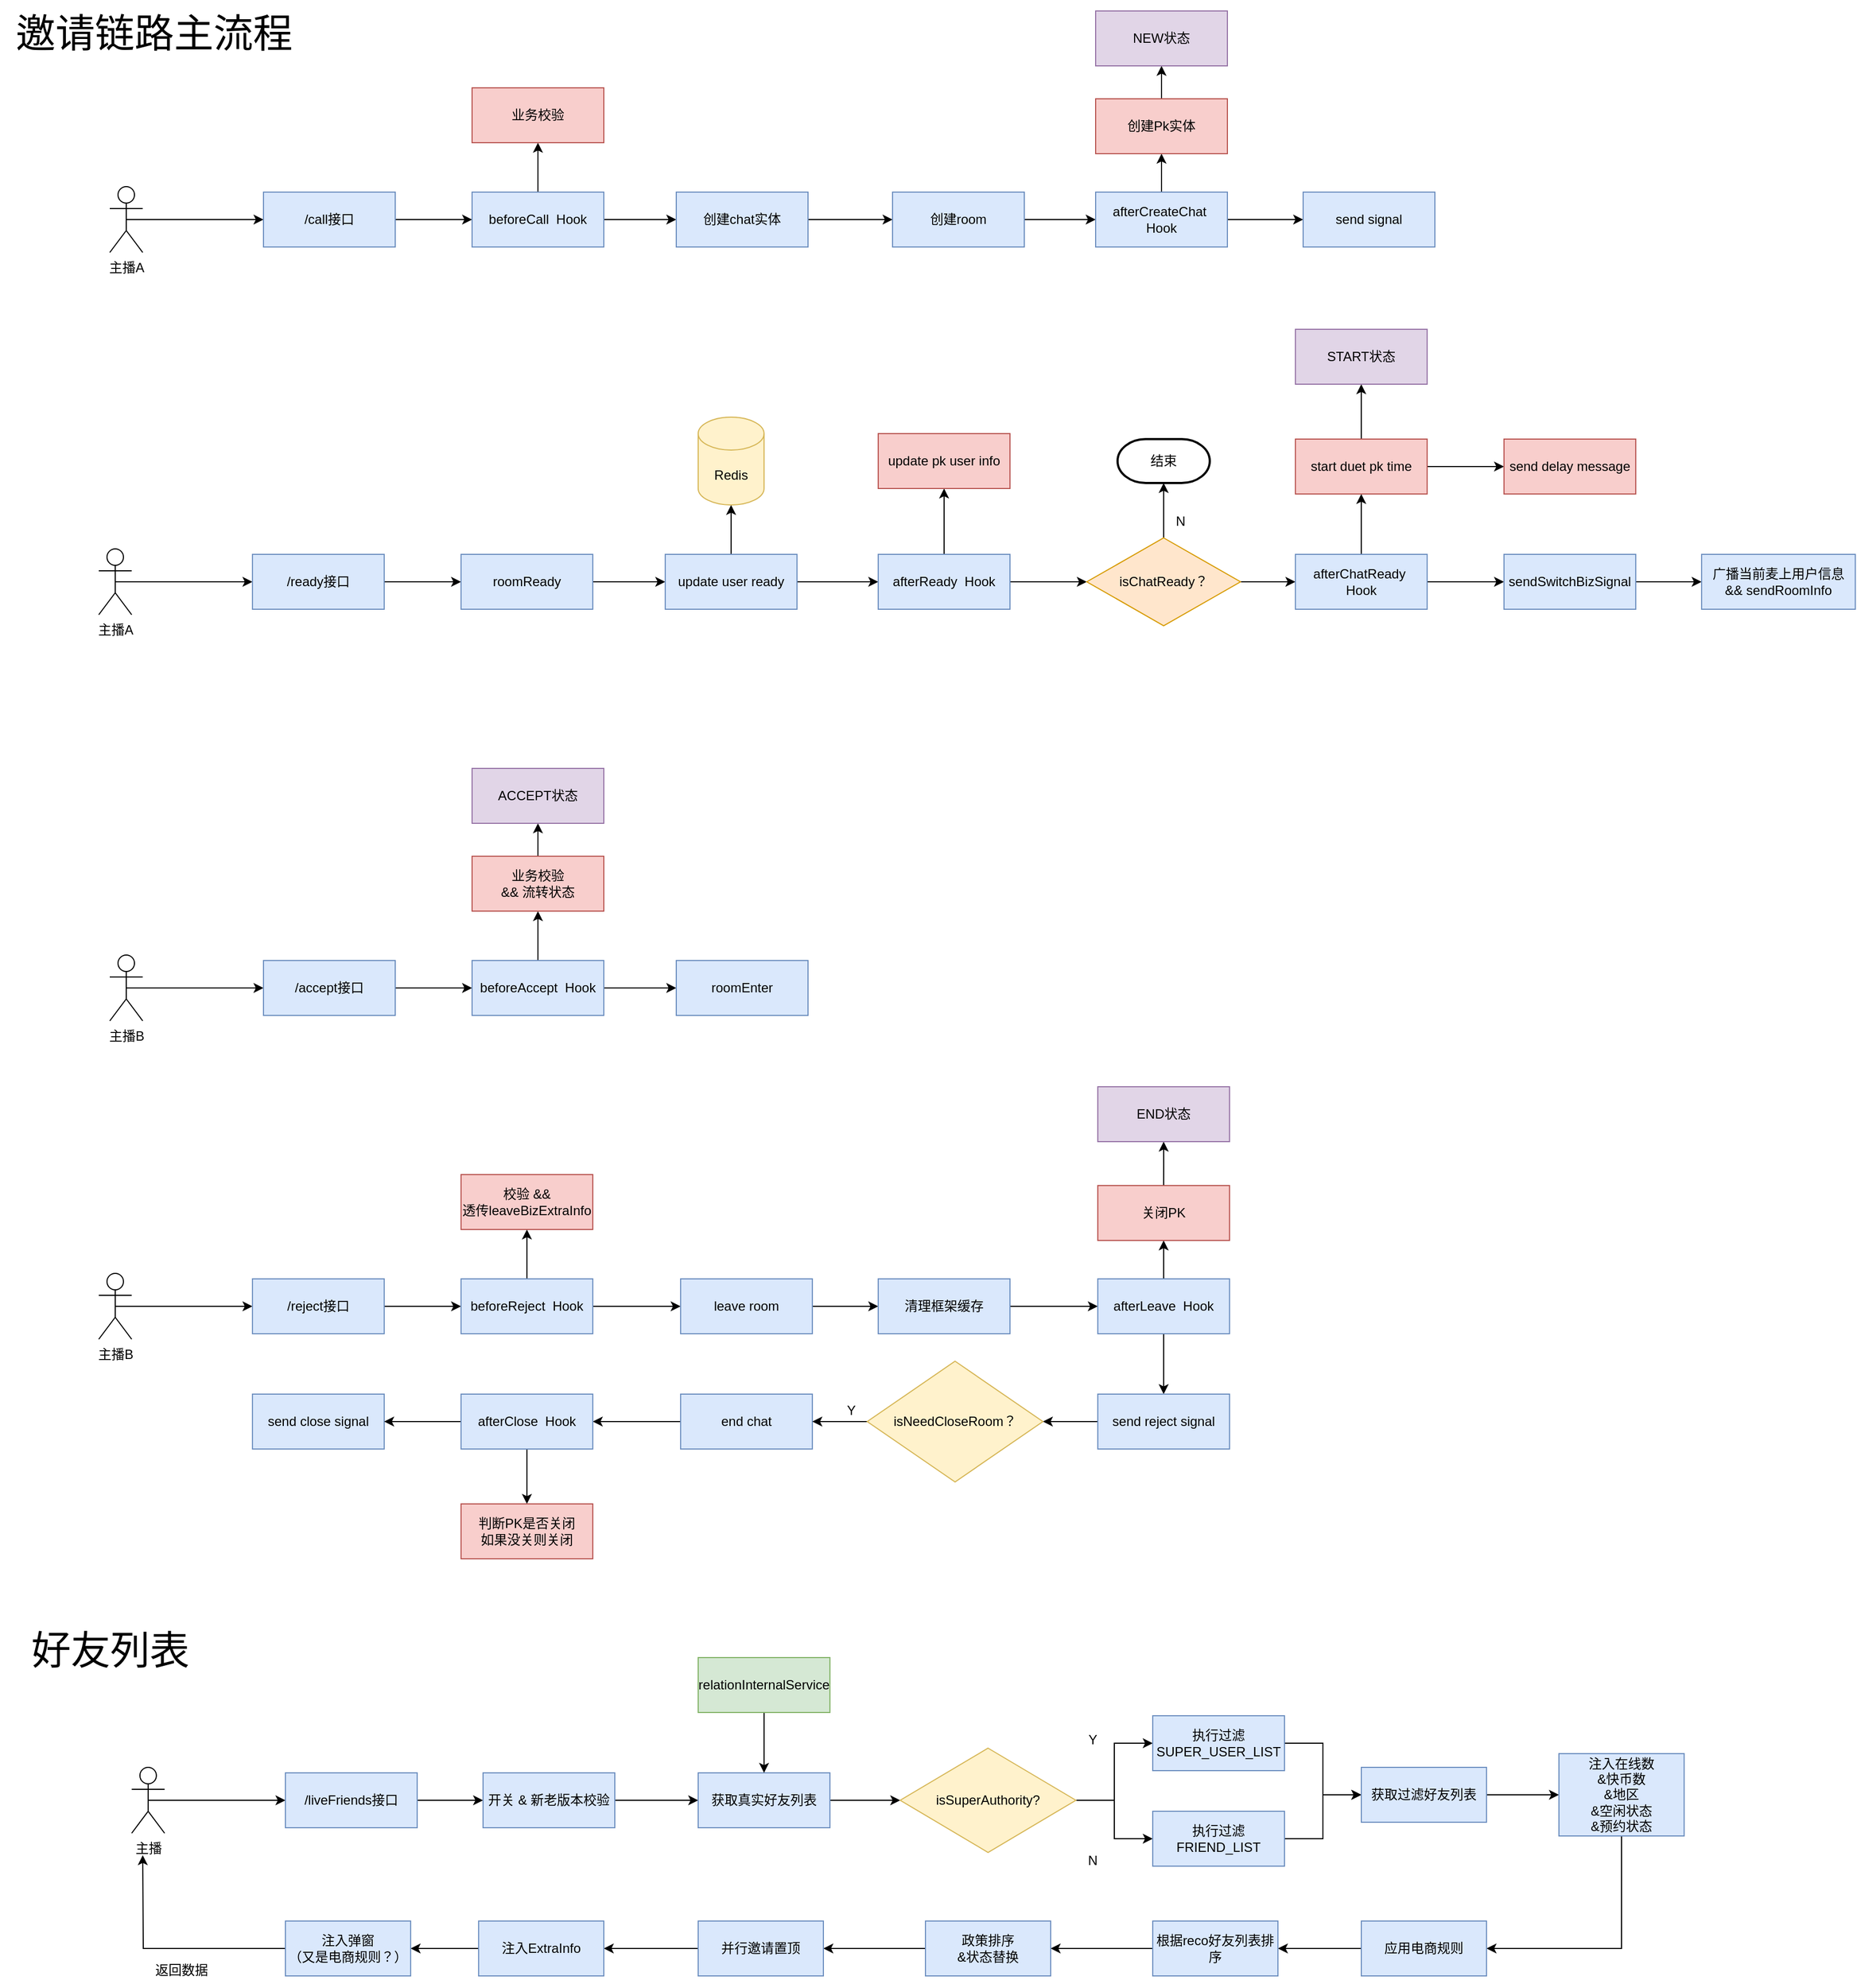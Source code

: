 <mxfile version="21.1.8" type="github">
  <diagram name="第 1 页" id="D1CQOp292lNtNwlwD0Dh">
    <mxGraphModel dx="1306" dy="836" grid="1" gridSize="10" guides="1" tooltips="1" connect="1" arrows="1" fold="1" page="0" pageScale="1" pageWidth="827" pageHeight="1169" math="0" shadow="0">
      <root>
        <mxCell id="0" />
        <mxCell id="1" parent="0" />
        <mxCell id="nzKU1kesUL4rAlOl88Yz-4" style="edgeStyle=orthogonalEdgeStyle;rounded=0;orthogonalLoop=1;jettySize=auto;html=1;exitX=0.5;exitY=0.5;exitDx=0;exitDy=0;exitPerimeter=0;entryX=0;entryY=0.5;entryDx=0;entryDy=0;" parent="1" source="nzKU1kesUL4rAlOl88Yz-1" target="nzKU1kesUL4rAlOl88Yz-3" edge="1">
          <mxGeometry relative="1" as="geometry" />
        </mxCell>
        <mxCell id="nzKU1kesUL4rAlOl88Yz-1" value="主播A" style="shape=umlActor;verticalLabelPosition=bottom;verticalAlign=top;html=1;outlineConnect=0;" parent="1" vertex="1">
          <mxGeometry x="140" y="270" width="30" height="60" as="geometry" />
        </mxCell>
        <mxCell id="nzKU1kesUL4rAlOl88Yz-22" style="edgeStyle=orthogonalEdgeStyle;rounded=0;orthogonalLoop=1;jettySize=auto;html=1;exitX=0.5;exitY=0.5;exitDx=0;exitDy=0;exitPerimeter=0;entryX=0;entryY=0.5;entryDx=0;entryDy=0;" parent="1" source="nzKU1kesUL4rAlOl88Yz-2" target="nzKU1kesUL4rAlOl88Yz-21" edge="1">
          <mxGeometry relative="1" as="geometry" />
        </mxCell>
        <mxCell id="nzKU1kesUL4rAlOl88Yz-2" value="主播B" style="shape=umlActor;verticalLabelPosition=bottom;verticalAlign=top;html=1;outlineConnect=0;" parent="1" vertex="1">
          <mxGeometry x="140" y="970" width="30" height="60" as="geometry" />
        </mxCell>
        <mxCell id="nzKU1kesUL4rAlOl88Yz-6" style="edgeStyle=orthogonalEdgeStyle;rounded=0;orthogonalLoop=1;jettySize=auto;html=1;exitX=1;exitY=0.5;exitDx=0;exitDy=0;entryX=0;entryY=0.5;entryDx=0;entryDy=0;" parent="1" source="nzKU1kesUL4rAlOl88Yz-3" target="nzKU1kesUL4rAlOl88Yz-5" edge="1">
          <mxGeometry relative="1" as="geometry" />
        </mxCell>
        <mxCell id="nzKU1kesUL4rAlOl88Yz-3" value="/call接口" style="rounded=0;whiteSpace=wrap;html=1;fillColor=#dae8fc;strokeColor=#6c8ebf;" parent="1" vertex="1">
          <mxGeometry x="280" y="275" width="120" height="50" as="geometry" />
        </mxCell>
        <mxCell id="nzKU1kesUL4rAlOl88Yz-8" style="edgeStyle=orthogonalEdgeStyle;rounded=0;orthogonalLoop=1;jettySize=auto;html=1;exitX=0.5;exitY=0;exitDx=0;exitDy=0;entryX=0.5;entryY=1;entryDx=0;entryDy=0;" parent="1" source="nzKU1kesUL4rAlOl88Yz-5" target="nzKU1kesUL4rAlOl88Yz-7" edge="1">
          <mxGeometry relative="1" as="geometry" />
        </mxCell>
        <mxCell id="nzKU1kesUL4rAlOl88Yz-10" style="edgeStyle=orthogonalEdgeStyle;rounded=0;orthogonalLoop=1;jettySize=auto;html=1;exitX=1;exitY=0.5;exitDx=0;exitDy=0;entryX=0;entryY=0.5;entryDx=0;entryDy=0;" parent="1" source="nzKU1kesUL4rAlOl88Yz-5" target="nzKU1kesUL4rAlOl88Yz-9" edge="1">
          <mxGeometry relative="1" as="geometry" />
        </mxCell>
        <mxCell id="nzKU1kesUL4rAlOl88Yz-5" value="beforeCall&amp;nbsp; Hook" style="rounded=0;whiteSpace=wrap;html=1;fillColor=#dae8fc;strokeColor=#6c8ebf;" parent="1" vertex="1">
          <mxGeometry x="470" y="275" width="120" height="50" as="geometry" />
        </mxCell>
        <mxCell id="nzKU1kesUL4rAlOl88Yz-7" value="业务校验" style="rounded=0;whiteSpace=wrap;html=1;fillColor=#f8cecc;strokeColor=#b85450;" parent="1" vertex="1">
          <mxGeometry x="470" y="180" width="120" height="50" as="geometry" />
        </mxCell>
        <mxCell id="nzKU1kesUL4rAlOl88Yz-12" style="edgeStyle=orthogonalEdgeStyle;rounded=0;orthogonalLoop=1;jettySize=auto;html=1;exitX=1;exitY=0.5;exitDx=0;exitDy=0;entryX=0;entryY=0.5;entryDx=0;entryDy=0;" parent="1" source="nzKU1kesUL4rAlOl88Yz-9" target="nzKU1kesUL4rAlOl88Yz-11" edge="1">
          <mxGeometry relative="1" as="geometry" />
        </mxCell>
        <mxCell id="nzKU1kesUL4rAlOl88Yz-9" value="创建chat实体" style="rounded=0;whiteSpace=wrap;html=1;fillColor=#dae8fc;strokeColor=#6c8ebf;" parent="1" vertex="1">
          <mxGeometry x="656" y="275" width="120" height="50" as="geometry" />
        </mxCell>
        <mxCell id="nzKU1kesUL4rAlOl88Yz-14" style="edgeStyle=orthogonalEdgeStyle;rounded=0;orthogonalLoop=1;jettySize=auto;html=1;exitX=1;exitY=0.5;exitDx=0;exitDy=0;entryX=0;entryY=0.5;entryDx=0;entryDy=0;" parent="1" source="nzKU1kesUL4rAlOl88Yz-11" target="nzKU1kesUL4rAlOl88Yz-13" edge="1">
          <mxGeometry relative="1" as="geometry" />
        </mxCell>
        <mxCell id="nzKU1kesUL4rAlOl88Yz-11" value="创建room" style="rounded=0;whiteSpace=wrap;html=1;fillColor=#dae8fc;strokeColor=#6c8ebf;" parent="1" vertex="1">
          <mxGeometry x="853" y="275" width="120" height="50" as="geometry" />
        </mxCell>
        <mxCell id="nzKU1kesUL4rAlOl88Yz-16" style="edgeStyle=orthogonalEdgeStyle;rounded=0;orthogonalLoop=1;jettySize=auto;html=1;exitX=0.5;exitY=0;exitDx=0;exitDy=0;entryX=0.5;entryY=1;entryDx=0;entryDy=0;" parent="1" source="nzKU1kesUL4rAlOl88Yz-13" target="nzKU1kesUL4rAlOl88Yz-15" edge="1">
          <mxGeometry relative="1" as="geometry" />
        </mxCell>
        <mxCell id="nzKU1kesUL4rAlOl88Yz-20" style="edgeStyle=orthogonalEdgeStyle;rounded=0;orthogonalLoop=1;jettySize=auto;html=1;exitX=1;exitY=0.5;exitDx=0;exitDy=0;entryX=0;entryY=0.5;entryDx=0;entryDy=0;" parent="1" source="nzKU1kesUL4rAlOl88Yz-13" target="nzKU1kesUL4rAlOl88Yz-19" edge="1">
          <mxGeometry relative="1" as="geometry" />
        </mxCell>
        <mxCell id="nzKU1kesUL4rAlOl88Yz-13" value="afterCreateChat&amp;nbsp; Hook" style="rounded=0;whiteSpace=wrap;html=1;fillColor=#dae8fc;strokeColor=#6c8ebf;" parent="1" vertex="1">
          <mxGeometry x="1038" y="275" width="120" height="50" as="geometry" />
        </mxCell>
        <mxCell id="nzKU1kesUL4rAlOl88Yz-18" style="edgeStyle=orthogonalEdgeStyle;rounded=0;orthogonalLoop=1;jettySize=auto;html=1;exitX=0.5;exitY=0;exitDx=0;exitDy=0;entryX=0.5;entryY=1;entryDx=0;entryDy=0;" parent="1" source="nzKU1kesUL4rAlOl88Yz-15" target="nzKU1kesUL4rAlOl88Yz-17" edge="1">
          <mxGeometry relative="1" as="geometry" />
        </mxCell>
        <mxCell id="nzKU1kesUL4rAlOl88Yz-15" value="创建Pk实体" style="rounded=0;whiteSpace=wrap;html=1;fillColor=#f8cecc;strokeColor=#b85450;" parent="1" vertex="1">
          <mxGeometry x="1038" y="190" width="120" height="50" as="geometry" />
        </mxCell>
        <mxCell id="nzKU1kesUL4rAlOl88Yz-17" value="NEW状态" style="rounded=0;whiteSpace=wrap;html=1;fillColor=#e1d5e7;strokeColor=#9673a6;" parent="1" vertex="1">
          <mxGeometry x="1038" y="110" width="120" height="50" as="geometry" />
        </mxCell>
        <mxCell id="nzKU1kesUL4rAlOl88Yz-19" value="send signal" style="rounded=0;whiteSpace=wrap;html=1;fillColor=#dae8fc;strokeColor=#6c8ebf;" parent="1" vertex="1">
          <mxGeometry x="1227" y="275" width="120" height="50" as="geometry" />
        </mxCell>
        <mxCell id="nzKU1kesUL4rAlOl88Yz-54" style="edgeStyle=orthogonalEdgeStyle;rounded=0;orthogonalLoop=1;jettySize=auto;html=1;exitX=1;exitY=0.5;exitDx=0;exitDy=0;" parent="1" source="nzKU1kesUL4rAlOl88Yz-21" target="nzKU1kesUL4rAlOl88Yz-53" edge="1">
          <mxGeometry relative="1" as="geometry" />
        </mxCell>
        <mxCell id="nzKU1kesUL4rAlOl88Yz-21" value="/accept接口" style="rounded=0;whiteSpace=wrap;html=1;fillColor=#dae8fc;strokeColor=#6c8ebf;" parent="1" vertex="1">
          <mxGeometry x="280" y="975" width="120" height="50" as="geometry" />
        </mxCell>
        <mxCell id="nzKU1kesUL4rAlOl88Yz-26" style="edgeStyle=orthogonalEdgeStyle;rounded=0;orthogonalLoop=1;jettySize=auto;html=1;exitX=0.5;exitY=0.5;exitDx=0;exitDy=0;exitPerimeter=0;entryX=0;entryY=0.5;entryDx=0;entryDy=0;" parent="1" source="nzKU1kesUL4rAlOl88Yz-23" target="nzKU1kesUL4rAlOl88Yz-25" edge="1">
          <mxGeometry relative="1" as="geometry" />
        </mxCell>
        <mxCell id="nzKU1kesUL4rAlOl88Yz-23" value="主播A" style="shape=umlActor;verticalLabelPosition=bottom;verticalAlign=top;html=1;outlineConnect=0;" parent="1" vertex="1">
          <mxGeometry x="129.95" y="600" width="30" height="60" as="geometry" />
        </mxCell>
        <mxCell id="nzKU1kesUL4rAlOl88Yz-28" style="edgeStyle=orthogonalEdgeStyle;rounded=0;orthogonalLoop=1;jettySize=auto;html=1;exitX=1;exitY=0.5;exitDx=0;exitDy=0;entryX=0;entryY=0.5;entryDx=0;entryDy=0;" parent="1" source="nzKU1kesUL4rAlOl88Yz-25" target="nzKU1kesUL4rAlOl88Yz-27" edge="1">
          <mxGeometry relative="1" as="geometry" />
        </mxCell>
        <mxCell id="nzKU1kesUL4rAlOl88Yz-25" value="/ready接口" style="rounded=0;whiteSpace=wrap;html=1;fillColor=#dae8fc;strokeColor=#6c8ebf;" parent="1" vertex="1">
          <mxGeometry x="269.95" y="605" width="120" height="50" as="geometry" />
        </mxCell>
        <mxCell id="nzKU1kesUL4rAlOl88Yz-33" style="edgeStyle=orthogonalEdgeStyle;rounded=0;orthogonalLoop=1;jettySize=auto;html=1;exitX=1;exitY=0.5;exitDx=0;exitDy=0;entryX=0;entryY=0.5;entryDx=0;entryDy=0;" parent="1" source="nzKU1kesUL4rAlOl88Yz-27" target="nzKU1kesUL4rAlOl88Yz-29" edge="1">
          <mxGeometry relative="1" as="geometry" />
        </mxCell>
        <mxCell id="nzKU1kesUL4rAlOl88Yz-27" value="roomReady" style="rounded=0;whiteSpace=wrap;html=1;fillColor=#dae8fc;strokeColor=#6c8ebf;" parent="1" vertex="1">
          <mxGeometry x="459.95" y="605" width="120" height="50" as="geometry" />
        </mxCell>
        <mxCell id="nzKU1kesUL4rAlOl88Yz-32" style="edgeStyle=orthogonalEdgeStyle;rounded=0;orthogonalLoop=1;jettySize=auto;html=1;exitX=0.5;exitY=0;exitDx=0;exitDy=0;entryX=0.5;entryY=1;entryDx=0;entryDy=0;entryPerimeter=0;" parent="1" source="nzKU1kesUL4rAlOl88Yz-29" target="nzKU1kesUL4rAlOl88Yz-31" edge="1">
          <mxGeometry relative="1" as="geometry" />
        </mxCell>
        <mxCell id="nzKU1kesUL4rAlOl88Yz-35" style="edgeStyle=orthogonalEdgeStyle;rounded=0;orthogonalLoop=1;jettySize=auto;html=1;exitX=1;exitY=0.5;exitDx=0;exitDy=0;entryX=0;entryY=0.5;entryDx=0;entryDy=0;" parent="1" source="nzKU1kesUL4rAlOl88Yz-29" target="nzKU1kesUL4rAlOl88Yz-34" edge="1">
          <mxGeometry relative="1" as="geometry" />
        </mxCell>
        <mxCell id="nzKU1kesUL4rAlOl88Yz-29" value="update user ready" style="rounded=0;whiteSpace=wrap;html=1;fillColor=#dae8fc;strokeColor=#6c8ebf;" parent="1" vertex="1">
          <mxGeometry x="645.95" y="605" width="120" height="50" as="geometry" />
        </mxCell>
        <mxCell id="nzKU1kesUL4rAlOl88Yz-31" value="Redis" style="shape=cylinder3;whiteSpace=wrap;html=1;boundedLbl=1;backgroundOutline=1;size=15;fillColor=#fff2cc;strokeColor=#d6b656;" parent="1" vertex="1">
          <mxGeometry x="675.95" y="480" width="60" height="80" as="geometry" />
        </mxCell>
        <mxCell id="nzKU1kesUL4rAlOl88Yz-37" style="edgeStyle=orthogonalEdgeStyle;rounded=0;orthogonalLoop=1;jettySize=auto;html=1;exitX=0.5;exitY=0;exitDx=0;exitDy=0;entryX=0.5;entryY=1;entryDx=0;entryDy=0;" parent="1" source="nzKU1kesUL4rAlOl88Yz-34" target="nzKU1kesUL4rAlOl88Yz-36" edge="1">
          <mxGeometry relative="1" as="geometry" />
        </mxCell>
        <mxCell id="nzKU1kesUL4rAlOl88Yz-39" style="edgeStyle=orthogonalEdgeStyle;rounded=0;orthogonalLoop=1;jettySize=auto;html=1;exitX=1;exitY=0.5;exitDx=0;exitDy=0;entryX=0;entryY=0.5;entryDx=0;entryDy=0;" parent="1" source="nzKU1kesUL4rAlOl88Yz-34" target="nzKU1kesUL4rAlOl88Yz-38" edge="1">
          <mxGeometry relative="1" as="geometry" />
        </mxCell>
        <mxCell id="nzKU1kesUL4rAlOl88Yz-34" value="afterReady&amp;nbsp; Hook" style="rounded=0;whiteSpace=wrap;html=1;fillColor=#dae8fc;strokeColor=#6c8ebf;" parent="1" vertex="1">
          <mxGeometry x="839.95" y="605" width="120" height="50" as="geometry" />
        </mxCell>
        <mxCell id="nzKU1kesUL4rAlOl88Yz-36" value="update pk user info" style="rounded=0;whiteSpace=wrap;html=1;fillColor=#f8cecc;strokeColor=#b85450;" parent="1" vertex="1">
          <mxGeometry x="839.95" y="495" width="120" height="50" as="geometry" />
        </mxCell>
        <mxCell id="nzKU1kesUL4rAlOl88Yz-41" style="edgeStyle=orthogonalEdgeStyle;rounded=0;orthogonalLoop=1;jettySize=auto;html=1;exitX=0.5;exitY=0;exitDx=0;exitDy=0;entryX=0.5;entryY=1;entryDx=0;entryDy=0;entryPerimeter=0;" parent="1" source="nzKU1kesUL4rAlOl88Yz-38" target="nzKU1kesUL4rAlOl88Yz-40" edge="1">
          <mxGeometry relative="1" as="geometry" />
        </mxCell>
        <mxCell id="nzKU1kesUL4rAlOl88Yz-44" style="edgeStyle=orthogonalEdgeStyle;rounded=0;orthogonalLoop=1;jettySize=auto;html=1;exitX=1;exitY=0.5;exitDx=0;exitDy=0;entryX=0;entryY=0.5;entryDx=0;entryDy=0;" parent="1" source="nzKU1kesUL4rAlOl88Yz-38" target="nzKU1kesUL4rAlOl88Yz-43" edge="1">
          <mxGeometry relative="1" as="geometry" />
        </mxCell>
        <mxCell id="nzKU1kesUL4rAlOl88Yz-38" value="isChatReady？" style="rhombus;whiteSpace=wrap;html=1;fillColor=#ffe6cc;strokeColor=#d79b00;" parent="1" vertex="1">
          <mxGeometry x="1029.95" y="590" width="140" height="80" as="geometry" />
        </mxCell>
        <mxCell id="nzKU1kesUL4rAlOl88Yz-40" value="结束" style="strokeWidth=2;html=1;shape=mxgraph.flowchart.terminator;whiteSpace=wrap;" parent="1" vertex="1">
          <mxGeometry x="1057.95" y="500" width="84" height="40" as="geometry" />
        </mxCell>
        <mxCell id="nzKU1kesUL4rAlOl88Yz-42" value="N" style="text;html=1;align=center;verticalAlign=middle;resizable=0;points=[];autosize=1;strokeColor=none;fillColor=none;" parent="1" vertex="1">
          <mxGeometry x="1099.95" y="560" width="30" height="30" as="geometry" />
        </mxCell>
        <mxCell id="nzKU1kesUL4rAlOl88Yz-46" style="edgeStyle=orthogonalEdgeStyle;rounded=0;orthogonalLoop=1;jettySize=auto;html=1;exitX=0.5;exitY=0;exitDx=0;exitDy=0;entryX=0.5;entryY=1;entryDx=0;entryDy=0;" parent="1" source="nzKU1kesUL4rAlOl88Yz-43" target="nzKU1kesUL4rAlOl88Yz-45" edge="1">
          <mxGeometry relative="1" as="geometry" />
        </mxCell>
        <mxCell id="nzKU1kesUL4rAlOl88Yz-50" style="edgeStyle=orthogonalEdgeStyle;rounded=0;orthogonalLoop=1;jettySize=auto;html=1;exitX=1;exitY=0.5;exitDx=0;exitDy=0;entryX=0;entryY=0.5;entryDx=0;entryDy=0;" parent="1" source="nzKU1kesUL4rAlOl88Yz-43" target="nzKU1kesUL4rAlOl88Yz-49" edge="1">
          <mxGeometry relative="1" as="geometry" />
        </mxCell>
        <mxCell id="nzKU1kesUL4rAlOl88Yz-43" value="afterChatReady&amp;nbsp; Hook" style="rounded=0;whiteSpace=wrap;html=1;fillColor=#dae8fc;strokeColor=#6c8ebf;" parent="1" vertex="1">
          <mxGeometry x="1219.95" y="605" width="120" height="50" as="geometry" />
        </mxCell>
        <mxCell id="nzKU1kesUL4rAlOl88Yz-48" style="edgeStyle=orthogonalEdgeStyle;rounded=0;orthogonalLoop=1;jettySize=auto;html=1;exitX=1;exitY=0.5;exitDx=0;exitDy=0;entryX=0;entryY=0.5;entryDx=0;entryDy=0;" parent="1" source="nzKU1kesUL4rAlOl88Yz-45" target="nzKU1kesUL4rAlOl88Yz-47" edge="1">
          <mxGeometry relative="1" as="geometry" />
        </mxCell>
        <mxCell id="nzKU1kesUL4rAlOl88Yz-118" style="edgeStyle=orthogonalEdgeStyle;rounded=0;orthogonalLoop=1;jettySize=auto;html=1;exitX=0.5;exitY=0;exitDx=0;exitDy=0;entryX=0.5;entryY=1;entryDx=0;entryDy=0;" parent="1" source="nzKU1kesUL4rAlOl88Yz-45" target="nzKU1kesUL4rAlOl88Yz-117" edge="1">
          <mxGeometry relative="1" as="geometry" />
        </mxCell>
        <mxCell id="nzKU1kesUL4rAlOl88Yz-45" value="start duet pk time" style="rounded=0;whiteSpace=wrap;html=1;fillColor=#f8cecc;strokeColor=#b85450;" parent="1" vertex="1">
          <mxGeometry x="1219.95" y="500" width="120" height="50" as="geometry" />
        </mxCell>
        <mxCell id="nzKU1kesUL4rAlOl88Yz-47" value="send delay message" style="rounded=0;whiteSpace=wrap;html=1;fillColor=#f8cecc;strokeColor=#b85450;" parent="1" vertex="1">
          <mxGeometry x="1409.95" y="500" width="120" height="50" as="geometry" />
        </mxCell>
        <mxCell id="nzKU1kesUL4rAlOl88Yz-52" style="edgeStyle=orthogonalEdgeStyle;rounded=0;orthogonalLoop=1;jettySize=auto;html=1;exitX=1;exitY=0.5;exitDx=0;exitDy=0;entryX=0;entryY=0.5;entryDx=0;entryDy=0;" parent="1" source="nzKU1kesUL4rAlOl88Yz-49" target="nzKU1kesUL4rAlOl88Yz-51" edge="1">
          <mxGeometry relative="1" as="geometry" />
        </mxCell>
        <mxCell id="nzKU1kesUL4rAlOl88Yz-49" value="sendSwitchBizSignal" style="rounded=0;whiteSpace=wrap;html=1;fillColor=#dae8fc;strokeColor=#6c8ebf;" parent="1" vertex="1">
          <mxGeometry x="1409.95" y="605" width="120" height="50" as="geometry" />
        </mxCell>
        <mxCell id="nzKU1kesUL4rAlOl88Yz-51" value="广播当前麦上用户信息&lt;br&gt;&amp;amp;&amp;amp; sendRoomInfo" style="rounded=0;whiteSpace=wrap;html=1;fillColor=#dae8fc;strokeColor=#6c8ebf;" parent="1" vertex="1">
          <mxGeometry x="1589.95" y="605" width="140" height="50" as="geometry" />
        </mxCell>
        <mxCell id="nzKU1kesUL4rAlOl88Yz-56" style="edgeStyle=orthogonalEdgeStyle;rounded=0;orthogonalLoop=1;jettySize=auto;html=1;exitX=0.5;exitY=0;exitDx=0;exitDy=0;entryX=0.5;entryY=1;entryDx=0;entryDy=0;" parent="1" source="nzKU1kesUL4rAlOl88Yz-53" target="nzKU1kesUL4rAlOl88Yz-55" edge="1">
          <mxGeometry relative="1" as="geometry" />
        </mxCell>
        <mxCell id="nzKU1kesUL4rAlOl88Yz-61" style="edgeStyle=orthogonalEdgeStyle;rounded=0;orthogonalLoop=1;jettySize=auto;html=1;exitX=1;exitY=0.5;exitDx=0;exitDy=0;entryX=0;entryY=0.5;entryDx=0;entryDy=0;" parent="1" source="nzKU1kesUL4rAlOl88Yz-53" target="nzKU1kesUL4rAlOl88Yz-60" edge="1">
          <mxGeometry relative="1" as="geometry" />
        </mxCell>
        <mxCell id="nzKU1kesUL4rAlOl88Yz-53" value="beforeAccept&amp;nbsp; Hook" style="rounded=0;whiteSpace=wrap;html=1;fillColor=#dae8fc;strokeColor=#6c8ebf;" parent="1" vertex="1">
          <mxGeometry x="470" y="975" width="120" height="50" as="geometry" />
        </mxCell>
        <mxCell id="nzKU1kesUL4rAlOl88Yz-59" style="edgeStyle=orthogonalEdgeStyle;rounded=0;orthogonalLoop=1;jettySize=auto;html=1;exitX=0.5;exitY=0;exitDx=0;exitDy=0;entryX=0.5;entryY=1;entryDx=0;entryDy=0;" parent="1" source="nzKU1kesUL4rAlOl88Yz-55" target="nzKU1kesUL4rAlOl88Yz-58" edge="1">
          <mxGeometry relative="1" as="geometry" />
        </mxCell>
        <mxCell id="nzKU1kesUL4rAlOl88Yz-55" value="业务校验&lt;br&gt;&amp;amp;&amp;amp; 流转状态" style="rounded=0;whiteSpace=wrap;html=1;fillColor=#f8cecc;strokeColor=#b85450;" parent="1" vertex="1">
          <mxGeometry x="470" y="880" width="120" height="50" as="geometry" />
        </mxCell>
        <mxCell id="nzKU1kesUL4rAlOl88Yz-58" value="ACCEPT状态" style="rounded=0;whiteSpace=wrap;html=1;fillColor=#e1d5e7;strokeColor=#9673a6;" parent="1" vertex="1">
          <mxGeometry x="470" y="800" width="120" height="50" as="geometry" />
        </mxCell>
        <mxCell id="nzKU1kesUL4rAlOl88Yz-60" value="roomEnter" style="rounded=0;whiteSpace=wrap;html=1;fillColor=#dae8fc;strokeColor=#6c8ebf;" parent="1" vertex="1">
          <mxGeometry x="656" y="975" width="120" height="50" as="geometry" />
        </mxCell>
        <mxCell id="nzKU1kesUL4rAlOl88Yz-64" style="edgeStyle=orthogonalEdgeStyle;rounded=0;orthogonalLoop=1;jettySize=auto;html=1;exitX=0.5;exitY=0.5;exitDx=0;exitDy=0;exitPerimeter=0;entryX=0;entryY=0.5;entryDx=0;entryDy=0;" parent="1" source="nzKU1kesUL4rAlOl88Yz-62" target="nzKU1kesUL4rAlOl88Yz-63" edge="1">
          <mxGeometry relative="1" as="geometry" />
        </mxCell>
        <mxCell id="nzKU1kesUL4rAlOl88Yz-62" value="主播B" style="shape=umlActor;verticalLabelPosition=bottom;verticalAlign=top;html=1;outlineConnect=0;" parent="1" vertex="1">
          <mxGeometry x="129.95" y="1260" width="30" height="60" as="geometry" />
        </mxCell>
        <mxCell id="nzKU1kesUL4rAlOl88Yz-66" style="edgeStyle=orthogonalEdgeStyle;rounded=0;orthogonalLoop=1;jettySize=auto;html=1;exitX=1;exitY=0.5;exitDx=0;exitDy=0;entryX=0;entryY=0.5;entryDx=0;entryDy=0;" parent="1" source="nzKU1kesUL4rAlOl88Yz-63" target="nzKU1kesUL4rAlOl88Yz-65" edge="1">
          <mxGeometry relative="1" as="geometry" />
        </mxCell>
        <mxCell id="nzKU1kesUL4rAlOl88Yz-63" value="/reject接口" style="rounded=0;whiteSpace=wrap;html=1;fillColor=#dae8fc;strokeColor=#6c8ebf;" parent="1" vertex="1">
          <mxGeometry x="269.95" y="1265" width="120" height="50" as="geometry" />
        </mxCell>
        <mxCell id="nzKU1kesUL4rAlOl88Yz-68" style="edgeStyle=orthogonalEdgeStyle;rounded=0;orthogonalLoop=1;jettySize=auto;html=1;exitX=0.5;exitY=0;exitDx=0;exitDy=0;entryX=0.5;entryY=1;entryDx=0;entryDy=0;" parent="1" source="nzKU1kesUL4rAlOl88Yz-65" target="nzKU1kesUL4rAlOl88Yz-67" edge="1">
          <mxGeometry relative="1" as="geometry" />
        </mxCell>
        <mxCell id="nzKU1kesUL4rAlOl88Yz-70" style="edgeStyle=orthogonalEdgeStyle;rounded=0;orthogonalLoop=1;jettySize=auto;html=1;exitX=1;exitY=0.5;exitDx=0;exitDy=0;entryX=0;entryY=0.5;entryDx=0;entryDy=0;" parent="1" source="nzKU1kesUL4rAlOl88Yz-65" target="nzKU1kesUL4rAlOl88Yz-69" edge="1">
          <mxGeometry relative="1" as="geometry" />
        </mxCell>
        <mxCell id="nzKU1kesUL4rAlOl88Yz-65" value="beforeReject&amp;nbsp; Hook" style="rounded=0;whiteSpace=wrap;html=1;fillColor=#dae8fc;strokeColor=#6c8ebf;" parent="1" vertex="1">
          <mxGeometry x="459.95" y="1265" width="120" height="50" as="geometry" />
        </mxCell>
        <mxCell id="nzKU1kesUL4rAlOl88Yz-67" value="校验 &amp;amp;&amp;amp;&lt;br&gt;透传leaveBizExtraInfo" style="rounded=0;whiteSpace=wrap;html=1;fillColor=#f8cecc;strokeColor=#b85450;" parent="1" vertex="1">
          <mxGeometry x="459.95" y="1170" width="120" height="50" as="geometry" />
        </mxCell>
        <mxCell id="nzKU1kesUL4rAlOl88Yz-72" style="edgeStyle=orthogonalEdgeStyle;rounded=0;orthogonalLoop=1;jettySize=auto;html=1;exitX=1;exitY=0.5;exitDx=0;exitDy=0;entryX=0;entryY=0.5;entryDx=0;entryDy=0;" parent="1" source="nzKU1kesUL4rAlOl88Yz-69" target="nzKU1kesUL4rAlOl88Yz-71" edge="1">
          <mxGeometry relative="1" as="geometry" />
        </mxCell>
        <mxCell id="nzKU1kesUL4rAlOl88Yz-69" value="leave room" style="rounded=0;whiteSpace=wrap;html=1;fillColor=#dae8fc;strokeColor=#6c8ebf;" parent="1" vertex="1">
          <mxGeometry x="659.95" y="1265" width="120" height="50" as="geometry" />
        </mxCell>
        <mxCell id="nzKU1kesUL4rAlOl88Yz-74" style="edgeStyle=orthogonalEdgeStyle;rounded=0;orthogonalLoop=1;jettySize=auto;html=1;exitX=1;exitY=0.5;exitDx=0;exitDy=0;entryX=0;entryY=0.5;entryDx=0;entryDy=0;" parent="1" source="nzKU1kesUL4rAlOl88Yz-71" target="nzKU1kesUL4rAlOl88Yz-73" edge="1">
          <mxGeometry relative="1" as="geometry" />
        </mxCell>
        <mxCell id="nzKU1kesUL4rAlOl88Yz-71" value="清理框架缓存" style="rounded=0;whiteSpace=wrap;html=1;fillColor=#dae8fc;strokeColor=#6c8ebf;" parent="1" vertex="1">
          <mxGeometry x="839.95" y="1265" width="120" height="50" as="geometry" />
        </mxCell>
        <mxCell id="nzKU1kesUL4rAlOl88Yz-76" style="edgeStyle=orthogonalEdgeStyle;rounded=0;orthogonalLoop=1;jettySize=auto;html=1;exitX=0.5;exitY=0;exitDx=0;exitDy=0;entryX=0.5;entryY=1;entryDx=0;entryDy=0;" parent="1" source="nzKU1kesUL4rAlOl88Yz-73" target="nzKU1kesUL4rAlOl88Yz-75" edge="1">
          <mxGeometry relative="1" as="geometry" />
        </mxCell>
        <mxCell id="xWlnuquYRTVBCmx58FOR-1" style="edgeStyle=orthogonalEdgeStyle;rounded=0;orthogonalLoop=1;jettySize=auto;html=1;exitX=0.5;exitY=1;exitDx=0;exitDy=0;entryX=0.5;entryY=0;entryDx=0;entryDy=0;" parent="1" source="nzKU1kesUL4rAlOl88Yz-73" target="nzKU1kesUL4rAlOl88Yz-79" edge="1">
          <mxGeometry relative="1" as="geometry" />
        </mxCell>
        <mxCell id="nzKU1kesUL4rAlOl88Yz-73" value="afterLeave&amp;nbsp; Hook" style="rounded=0;whiteSpace=wrap;html=1;fillColor=#dae8fc;strokeColor=#6c8ebf;" parent="1" vertex="1">
          <mxGeometry x="1039.95" y="1265" width="120" height="50" as="geometry" />
        </mxCell>
        <mxCell id="nzKU1kesUL4rAlOl88Yz-78" style="edgeStyle=orthogonalEdgeStyle;rounded=0;orthogonalLoop=1;jettySize=auto;html=1;exitX=0.5;exitY=0;exitDx=0;exitDy=0;entryX=0.5;entryY=1;entryDx=0;entryDy=0;" parent="1" source="nzKU1kesUL4rAlOl88Yz-75" edge="1">
          <mxGeometry relative="1" as="geometry">
            <mxPoint x="1099.95" y="1140" as="targetPoint" />
          </mxGeometry>
        </mxCell>
        <mxCell id="nzKU1kesUL4rAlOl88Yz-75" value="关闭PK" style="rounded=0;whiteSpace=wrap;html=1;fillColor=#f8cecc;strokeColor=#b85450;" parent="1" vertex="1">
          <mxGeometry x="1039.95" y="1180" width="120" height="50" as="geometry" />
        </mxCell>
        <mxCell id="nzKU1kesUL4rAlOl88Yz-77" value="END状态" style="rounded=0;whiteSpace=wrap;html=1;fillColor=#e1d5e7;strokeColor=#9673a6;" parent="1" vertex="1">
          <mxGeometry x="1039.95" y="1090" width="120" height="50" as="geometry" />
        </mxCell>
        <mxCell id="nzKU1kesUL4rAlOl88Yz-109" style="edgeStyle=orthogonalEdgeStyle;rounded=0;orthogonalLoop=1;jettySize=auto;html=1;exitX=0;exitY=0.5;exitDx=0;exitDy=0;entryX=1;entryY=0.5;entryDx=0;entryDy=0;" parent="1" source="nzKU1kesUL4rAlOl88Yz-79" target="nzKU1kesUL4rAlOl88Yz-108" edge="1">
          <mxGeometry relative="1" as="geometry" />
        </mxCell>
        <mxCell id="nzKU1kesUL4rAlOl88Yz-79" value="send reject signal" style="rounded=0;whiteSpace=wrap;html=1;fillColor=#dae8fc;strokeColor=#6c8ebf;" parent="1" vertex="1">
          <mxGeometry x="1039.95" y="1370" width="120" height="50" as="geometry" />
        </mxCell>
        <mxCell id="nzKU1kesUL4rAlOl88Yz-113" style="edgeStyle=orthogonalEdgeStyle;rounded=0;orthogonalLoop=1;jettySize=auto;html=1;exitX=0;exitY=0.5;exitDx=0;exitDy=0;entryX=1;entryY=0.5;entryDx=0;entryDy=0;" parent="1" source="nzKU1kesUL4rAlOl88Yz-81" target="nzKU1kesUL4rAlOl88Yz-112" edge="1">
          <mxGeometry relative="1" as="geometry" />
        </mxCell>
        <mxCell id="nzKU1kesUL4rAlOl88Yz-81" value="end chat" style="rounded=0;whiteSpace=wrap;html=1;fillColor=#dae8fc;strokeColor=#6c8ebf;" parent="1" vertex="1">
          <mxGeometry x="659.95" y="1370" width="120" height="50" as="geometry" />
        </mxCell>
        <mxCell id="nzKU1kesUL4rAlOl88Yz-83" value="send close signal" style="rounded=0;whiteSpace=wrap;html=1;fillColor=#dae8fc;strokeColor=#6c8ebf;" parent="1" vertex="1">
          <mxGeometry x="269.95" y="1370" width="120" height="50" as="geometry" />
        </mxCell>
        <mxCell id="nzKU1kesUL4rAlOl88Yz-110" style="edgeStyle=orthogonalEdgeStyle;rounded=0;orthogonalLoop=1;jettySize=auto;html=1;exitX=0;exitY=0.5;exitDx=0;exitDy=0;entryX=1;entryY=0.5;entryDx=0;entryDy=0;" parent="1" source="nzKU1kesUL4rAlOl88Yz-108" target="nzKU1kesUL4rAlOl88Yz-81" edge="1">
          <mxGeometry relative="1" as="geometry" />
        </mxCell>
        <mxCell id="nzKU1kesUL4rAlOl88Yz-108" value="isNeedCloseRoom？" style="rhombus;whiteSpace=wrap;html=1;fillColor=#fff2cc;strokeColor=#d6b656;" parent="1" vertex="1">
          <mxGeometry x="829.95" y="1340" width="160" height="110" as="geometry" />
        </mxCell>
        <mxCell id="nzKU1kesUL4rAlOl88Yz-111" value="Y" style="text;html=1;align=center;verticalAlign=middle;resizable=0;points=[];autosize=1;strokeColor=none;fillColor=none;" parent="1" vertex="1">
          <mxGeometry x="799.95" y="1370" width="30" height="30" as="geometry" />
        </mxCell>
        <mxCell id="nzKU1kesUL4rAlOl88Yz-114" style="edgeStyle=orthogonalEdgeStyle;rounded=0;orthogonalLoop=1;jettySize=auto;html=1;exitX=0;exitY=0.5;exitDx=0;exitDy=0;entryX=1;entryY=0.5;entryDx=0;entryDy=0;" parent="1" source="nzKU1kesUL4rAlOl88Yz-112" target="nzKU1kesUL4rAlOl88Yz-83" edge="1">
          <mxGeometry relative="1" as="geometry" />
        </mxCell>
        <mxCell id="nzKU1kesUL4rAlOl88Yz-116" style="edgeStyle=orthogonalEdgeStyle;rounded=0;orthogonalLoop=1;jettySize=auto;html=1;exitX=0.5;exitY=1;exitDx=0;exitDy=0;entryX=0.5;entryY=0;entryDx=0;entryDy=0;" parent="1" source="nzKU1kesUL4rAlOl88Yz-112" target="nzKU1kesUL4rAlOl88Yz-115" edge="1">
          <mxGeometry relative="1" as="geometry" />
        </mxCell>
        <mxCell id="nzKU1kesUL4rAlOl88Yz-112" value="afterClose&amp;nbsp; Hook" style="rounded=0;whiteSpace=wrap;html=1;fillColor=#dae8fc;strokeColor=#6c8ebf;" parent="1" vertex="1">
          <mxGeometry x="459.95" y="1370" width="120" height="50" as="geometry" />
        </mxCell>
        <mxCell id="nzKU1kesUL4rAlOl88Yz-115" value="判断PK是否关闭&lt;br&gt;如果没关则关闭" style="rounded=0;whiteSpace=wrap;html=1;fillColor=#f8cecc;strokeColor=#b85450;" parent="1" vertex="1">
          <mxGeometry x="459.95" y="1470" width="120" height="50" as="geometry" />
        </mxCell>
        <mxCell id="nzKU1kesUL4rAlOl88Yz-117" value="START状态" style="rounded=0;whiteSpace=wrap;html=1;fillColor=#e1d5e7;strokeColor=#9673a6;" parent="1" vertex="1">
          <mxGeometry x="1219.95" y="400" width="120" height="50" as="geometry" />
        </mxCell>
        <mxCell id="OTEw4OgLr6QhDQMsbYtA-1" value="&lt;font style=&quot;font-size: 36px;&quot;&gt;邀请链路主流程&lt;/font&gt;" style="text;html=1;align=center;verticalAlign=middle;resizable=0;points=[];autosize=1;strokeColor=none;fillColor=none;" vertex="1" parent="1">
          <mxGeometry x="40" y="100" width="280" height="60" as="geometry" />
        </mxCell>
        <mxCell id="OTEw4OgLr6QhDQMsbYtA-2" value="&lt;font style=&quot;font-size: 36px;&quot;&gt;好友列表&lt;/font&gt;" style="text;html=1;align=center;verticalAlign=middle;resizable=0;points=[];autosize=1;strokeColor=none;fillColor=none;" vertex="1" parent="1">
          <mxGeometry x="55" y="1573" width="170" height="60" as="geometry" />
        </mxCell>
        <mxCell id="OTEw4OgLr6QhDQMsbYtA-5" style="edgeStyle=orthogonalEdgeStyle;rounded=0;orthogonalLoop=1;jettySize=auto;html=1;exitX=0.5;exitY=0.5;exitDx=0;exitDy=0;exitPerimeter=0;entryX=0;entryY=0.5;entryDx=0;entryDy=0;" edge="1" parent="1" source="OTEw4OgLr6QhDQMsbYtA-3" target="OTEw4OgLr6QhDQMsbYtA-4">
          <mxGeometry relative="1" as="geometry" />
        </mxCell>
        <mxCell id="OTEw4OgLr6QhDQMsbYtA-3" value="主播" style="shape=umlActor;verticalLabelPosition=bottom;verticalAlign=top;html=1;outlineConnect=0;" vertex="1" parent="1">
          <mxGeometry x="159.95" y="1710" width="30" height="60" as="geometry" />
        </mxCell>
        <mxCell id="OTEw4OgLr6QhDQMsbYtA-7" style="edgeStyle=orthogonalEdgeStyle;rounded=0;orthogonalLoop=1;jettySize=auto;html=1;exitX=1;exitY=0.5;exitDx=0;exitDy=0;entryX=0;entryY=0.5;entryDx=0;entryDy=0;" edge="1" parent="1" source="OTEw4OgLr6QhDQMsbYtA-4" target="OTEw4OgLr6QhDQMsbYtA-6">
          <mxGeometry relative="1" as="geometry" />
        </mxCell>
        <mxCell id="OTEw4OgLr6QhDQMsbYtA-4" value="/liveFriends接口" style="rounded=0;whiteSpace=wrap;html=1;fillColor=#dae8fc;strokeColor=#6c8ebf;" vertex="1" parent="1">
          <mxGeometry x="300" y="1715" width="120" height="50" as="geometry" />
        </mxCell>
        <mxCell id="OTEw4OgLr6QhDQMsbYtA-9" style="edgeStyle=orthogonalEdgeStyle;rounded=0;orthogonalLoop=1;jettySize=auto;html=1;exitX=1;exitY=0.5;exitDx=0;exitDy=0;entryX=0;entryY=0.5;entryDx=0;entryDy=0;" edge="1" parent="1" source="OTEw4OgLr6QhDQMsbYtA-6" target="OTEw4OgLr6QhDQMsbYtA-8">
          <mxGeometry relative="1" as="geometry" />
        </mxCell>
        <mxCell id="OTEw4OgLr6QhDQMsbYtA-6" value="开关 &amp;amp; 新老版本校验" style="rounded=0;whiteSpace=wrap;html=1;fillColor=#dae8fc;strokeColor=#6c8ebf;" vertex="1" parent="1">
          <mxGeometry x="480" y="1715" width="120" height="50" as="geometry" />
        </mxCell>
        <mxCell id="OTEw4OgLr6QhDQMsbYtA-13" style="edgeStyle=orthogonalEdgeStyle;rounded=0;orthogonalLoop=1;jettySize=auto;html=1;exitX=1;exitY=0.5;exitDx=0;exitDy=0;entryX=0;entryY=0.5;entryDx=0;entryDy=0;" edge="1" parent="1" source="OTEw4OgLr6QhDQMsbYtA-8" target="OTEw4OgLr6QhDQMsbYtA-12">
          <mxGeometry relative="1" as="geometry" />
        </mxCell>
        <mxCell id="OTEw4OgLr6QhDQMsbYtA-8" value="获取真实好友列表" style="rounded=0;whiteSpace=wrap;html=1;fillColor=#dae8fc;strokeColor=#6c8ebf;" vertex="1" parent="1">
          <mxGeometry x="675.95" y="1715" width="120" height="50" as="geometry" />
        </mxCell>
        <mxCell id="OTEw4OgLr6QhDQMsbYtA-11" style="edgeStyle=orthogonalEdgeStyle;rounded=0;orthogonalLoop=1;jettySize=auto;html=1;exitX=0.5;exitY=1;exitDx=0;exitDy=0;entryX=0.5;entryY=0;entryDx=0;entryDy=0;" edge="1" parent="1" source="OTEw4OgLr6QhDQMsbYtA-10" target="OTEw4OgLr6QhDQMsbYtA-8">
          <mxGeometry relative="1" as="geometry" />
        </mxCell>
        <mxCell id="OTEw4OgLr6QhDQMsbYtA-10" value="relationInternalService" style="rounded=0;whiteSpace=wrap;html=1;fillColor=#d5e8d4;strokeColor=#82b366;" vertex="1" parent="1">
          <mxGeometry x="675.95" y="1610" width="120" height="50" as="geometry" />
        </mxCell>
        <mxCell id="OTEw4OgLr6QhDQMsbYtA-21" style="edgeStyle=orthogonalEdgeStyle;rounded=0;orthogonalLoop=1;jettySize=auto;html=1;exitX=1;exitY=0.5;exitDx=0;exitDy=0;entryX=0;entryY=0.5;entryDx=0;entryDy=0;" edge="1" parent="1" source="OTEw4OgLr6QhDQMsbYtA-12" target="OTEw4OgLr6QhDQMsbYtA-17">
          <mxGeometry relative="1" as="geometry" />
        </mxCell>
        <mxCell id="OTEw4OgLr6QhDQMsbYtA-22" style="edgeStyle=orthogonalEdgeStyle;rounded=0;orthogonalLoop=1;jettySize=auto;html=1;exitX=1;exitY=0.5;exitDx=0;exitDy=0;entryX=0;entryY=0.5;entryDx=0;entryDy=0;" edge="1" parent="1" source="OTEw4OgLr6QhDQMsbYtA-12" target="OTEw4OgLr6QhDQMsbYtA-14">
          <mxGeometry relative="1" as="geometry" />
        </mxCell>
        <mxCell id="OTEw4OgLr6QhDQMsbYtA-12" value="isSuperAuthority?" style="rhombus;whiteSpace=wrap;html=1;fillColor=#fff2cc;strokeColor=#d6b656;" vertex="1" parent="1">
          <mxGeometry x="860" y="1692.5" width="160" height="95" as="geometry" />
        </mxCell>
        <mxCell id="OTEw4OgLr6QhDQMsbYtA-23" style="edgeStyle=orthogonalEdgeStyle;rounded=0;orthogonalLoop=1;jettySize=auto;html=1;exitX=1;exitY=0.5;exitDx=0;exitDy=0;entryX=0;entryY=0.5;entryDx=0;entryDy=0;" edge="1" parent="1" source="OTEw4OgLr6QhDQMsbYtA-14" target="OTEw4OgLr6QhDQMsbYtA-20">
          <mxGeometry relative="1" as="geometry" />
        </mxCell>
        <mxCell id="OTEw4OgLr6QhDQMsbYtA-14" value="执行过滤&lt;br&gt;SUPER_USER_LIST" style="rounded=0;whiteSpace=wrap;html=1;fillColor=#dae8fc;strokeColor=#6c8ebf;" vertex="1" parent="1">
          <mxGeometry x="1090" y="1663" width="120" height="50" as="geometry" />
        </mxCell>
        <mxCell id="OTEw4OgLr6QhDQMsbYtA-16" value="Y" style="text;html=1;align=center;verticalAlign=middle;resizable=0;points=[];autosize=1;strokeColor=none;fillColor=none;" vertex="1" parent="1">
          <mxGeometry x="1020" y="1670" width="30" height="30" as="geometry" />
        </mxCell>
        <mxCell id="OTEw4OgLr6QhDQMsbYtA-25" style="edgeStyle=orthogonalEdgeStyle;rounded=0;orthogonalLoop=1;jettySize=auto;html=1;exitX=1;exitY=0.5;exitDx=0;exitDy=0;entryX=0;entryY=0.5;entryDx=0;entryDy=0;" edge="1" parent="1" source="OTEw4OgLr6QhDQMsbYtA-17" target="OTEw4OgLr6QhDQMsbYtA-20">
          <mxGeometry relative="1" as="geometry" />
        </mxCell>
        <mxCell id="OTEw4OgLr6QhDQMsbYtA-17" value="执行过滤&lt;br&gt;FRIEND_LIST" style="rounded=0;whiteSpace=wrap;html=1;fillColor=#dae8fc;strokeColor=#6c8ebf;" vertex="1" parent="1">
          <mxGeometry x="1090" y="1750" width="120" height="50" as="geometry" />
        </mxCell>
        <mxCell id="OTEw4OgLr6QhDQMsbYtA-19" value="N" style="text;html=1;align=center;verticalAlign=middle;resizable=0;points=[];autosize=1;strokeColor=none;fillColor=none;" vertex="1" parent="1">
          <mxGeometry x="1020" y="1780" width="30" height="30" as="geometry" />
        </mxCell>
        <mxCell id="OTEw4OgLr6QhDQMsbYtA-27" style="edgeStyle=orthogonalEdgeStyle;rounded=0;orthogonalLoop=1;jettySize=auto;html=1;exitX=1;exitY=0.5;exitDx=0;exitDy=0;entryX=0;entryY=0.5;entryDx=0;entryDy=0;" edge="1" parent="1" source="OTEw4OgLr6QhDQMsbYtA-20" target="OTEw4OgLr6QhDQMsbYtA-26">
          <mxGeometry relative="1" as="geometry" />
        </mxCell>
        <mxCell id="OTEw4OgLr6QhDQMsbYtA-20" value="获取过滤好友列表" style="rounded=0;whiteSpace=wrap;html=1;fillColor=#dae8fc;strokeColor=#6c8ebf;" vertex="1" parent="1">
          <mxGeometry x="1280" y="1710" width="114.05" height="50" as="geometry" />
        </mxCell>
        <mxCell id="OTEw4OgLr6QhDQMsbYtA-38" style="edgeStyle=orthogonalEdgeStyle;rounded=0;orthogonalLoop=1;jettySize=auto;html=1;exitX=0.5;exitY=1;exitDx=0;exitDy=0;entryX=1;entryY=0.5;entryDx=0;entryDy=0;" edge="1" parent="1" source="OTEw4OgLr6QhDQMsbYtA-26" target="OTEw4OgLr6QhDQMsbYtA-28">
          <mxGeometry relative="1" as="geometry" />
        </mxCell>
        <mxCell id="OTEw4OgLr6QhDQMsbYtA-26" value="注入在线数&lt;br&gt;&amp;amp;快币数&lt;br&gt;&amp;amp;地区&lt;br&gt;&amp;amp;空闲状态&lt;br&gt;&amp;amp;预约状态" style="rounded=0;whiteSpace=wrap;html=1;fillColor=#dae8fc;strokeColor=#6c8ebf;" vertex="1" parent="1">
          <mxGeometry x="1460" y="1697.5" width="114.05" height="75" as="geometry" />
        </mxCell>
        <mxCell id="OTEw4OgLr6QhDQMsbYtA-39" style="edgeStyle=orthogonalEdgeStyle;rounded=0;orthogonalLoop=1;jettySize=auto;html=1;exitX=0;exitY=0.5;exitDx=0;exitDy=0;entryX=1;entryY=0.5;entryDx=0;entryDy=0;" edge="1" parent="1" source="OTEw4OgLr6QhDQMsbYtA-28" target="OTEw4OgLr6QhDQMsbYtA-30">
          <mxGeometry relative="1" as="geometry" />
        </mxCell>
        <mxCell id="OTEw4OgLr6QhDQMsbYtA-28" value="应用电商规则" style="rounded=0;whiteSpace=wrap;html=1;fillColor=#dae8fc;strokeColor=#6c8ebf;" vertex="1" parent="1">
          <mxGeometry x="1280" y="1850" width="114.05" height="50" as="geometry" />
        </mxCell>
        <mxCell id="OTEw4OgLr6QhDQMsbYtA-40" style="edgeStyle=orthogonalEdgeStyle;rounded=0;orthogonalLoop=1;jettySize=auto;html=1;exitX=0;exitY=0.5;exitDx=0;exitDy=0;entryX=1;entryY=0.5;entryDx=0;entryDy=0;" edge="1" parent="1" source="OTEw4OgLr6QhDQMsbYtA-30" target="OTEw4OgLr6QhDQMsbYtA-32">
          <mxGeometry relative="1" as="geometry" />
        </mxCell>
        <mxCell id="OTEw4OgLr6QhDQMsbYtA-30" value="根据reco好友列表排序" style="rounded=0;whiteSpace=wrap;html=1;fillColor=#dae8fc;strokeColor=#6c8ebf;" vertex="1" parent="1">
          <mxGeometry x="1090" y="1850" width="114.05" height="50" as="geometry" />
        </mxCell>
        <mxCell id="OTEw4OgLr6QhDQMsbYtA-43" style="edgeStyle=orthogonalEdgeStyle;rounded=0;orthogonalLoop=1;jettySize=auto;html=1;exitX=0;exitY=0.5;exitDx=0;exitDy=0;entryX=1;entryY=0.5;entryDx=0;entryDy=0;" edge="1" parent="1" source="OTEw4OgLr6QhDQMsbYtA-32" target="OTEw4OgLr6QhDQMsbYtA-34">
          <mxGeometry relative="1" as="geometry" />
        </mxCell>
        <mxCell id="OTEw4OgLr6QhDQMsbYtA-32" value="政策排序&lt;br&gt;&amp;amp;状态替换" style="rounded=0;whiteSpace=wrap;html=1;fillColor=#dae8fc;strokeColor=#6c8ebf;" vertex="1" parent="1">
          <mxGeometry x="882.98" y="1850" width="114.05" height="50" as="geometry" />
        </mxCell>
        <mxCell id="OTEw4OgLr6QhDQMsbYtA-42" style="edgeStyle=orthogonalEdgeStyle;rounded=0;orthogonalLoop=1;jettySize=auto;html=1;exitX=0;exitY=0.5;exitDx=0;exitDy=0;entryX=1;entryY=0.5;entryDx=0;entryDy=0;" edge="1" parent="1" source="OTEw4OgLr6QhDQMsbYtA-34" target="OTEw4OgLr6QhDQMsbYtA-35">
          <mxGeometry relative="1" as="geometry" />
        </mxCell>
        <mxCell id="OTEw4OgLr6QhDQMsbYtA-34" value="并行邀请置顶" style="rounded=0;whiteSpace=wrap;html=1;fillColor=#dae8fc;strokeColor=#6c8ebf;" vertex="1" parent="1">
          <mxGeometry x="675.95" y="1850" width="114.05" height="50" as="geometry" />
        </mxCell>
        <mxCell id="OTEw4OgLr6QhDQMsbYtA-45" style="edgeStyle=orthogonalEdgeStyle;rounded=0;orthogonalLoop=1;jettySize=auto;html=1;exitX=0;exitY=0.5;exitDx=0;exitDy=0;entryX=1;entryY=0.5;entryDx=0;entryDy=0;" edge="1" parent="1" source="OTEw4OgLr6QhDQMsbYtA-35" target="OTEw4OgLr6QhDQMsbYtA-36">
          <mxGeometry relative="1" as="geometry" />
        </mxCell>
        <mxCell id="OTEw4OgLr6QhDQMsbYtA-35" value="注入ExtraInfo" style="rounded=0;whiteSpace=wrap;html=1;fillColor=#dae8fc;strokeColor=#6c8ebf;" vertex="1" parent="1">
          <mxGeometry x="475.95" y="1850" width="114.05" height="50" as="geometry" />
        </mxCell>
        <mxCell id="OTEw4OgLr6QhDQMsbYtA-46" style="edgeStyle=orthogonalEdgeStyle;rounded=0;orthogonalLoop=1;jettySize=auto;html=1;exitX=0;exitY=0.5;exitDx=0;exitDy=0;" edge="1" parent="1" source="OTEw4OgLr6QhDQMsbYtA-36">
          <mxGeometry relative="1" as="geometry">
            <mxPoint x="170" y="1790" as="targetPoint" />
          </mxGeometry>
        </mxCell>
        <mxCell id="OTEw4OgLr6QhDQMsbYtA-36" value="注入弹窗&lt;br&gt;（又是电商规则？）" style="rounded=0;whiteSpace=wrap;html=1;fillColor=#dae8fc;strokeColor=#6c8ebf;" vertex="1" parent="1">
          <mxGeometry x="300.0" y="1850" width="114.05" height="50" as="geometry" />
        </mxCell>
        <mxCell id="OTEw4OgLr6QhDQMsbYtA-47" value="返回数据" style="text;html=1;align=center;verticalAlign=middle;resizable=0;points=[];autosize=1;strokeColor=none;fillColor=none;" vertex="1" parent="1">
          <mxGeometry x="170" y="1880" width="70" height="30" as="geometry" />
        </mxCell>
      </root>
    </mxGraphModel>
  </diagram>
</mxfile>

